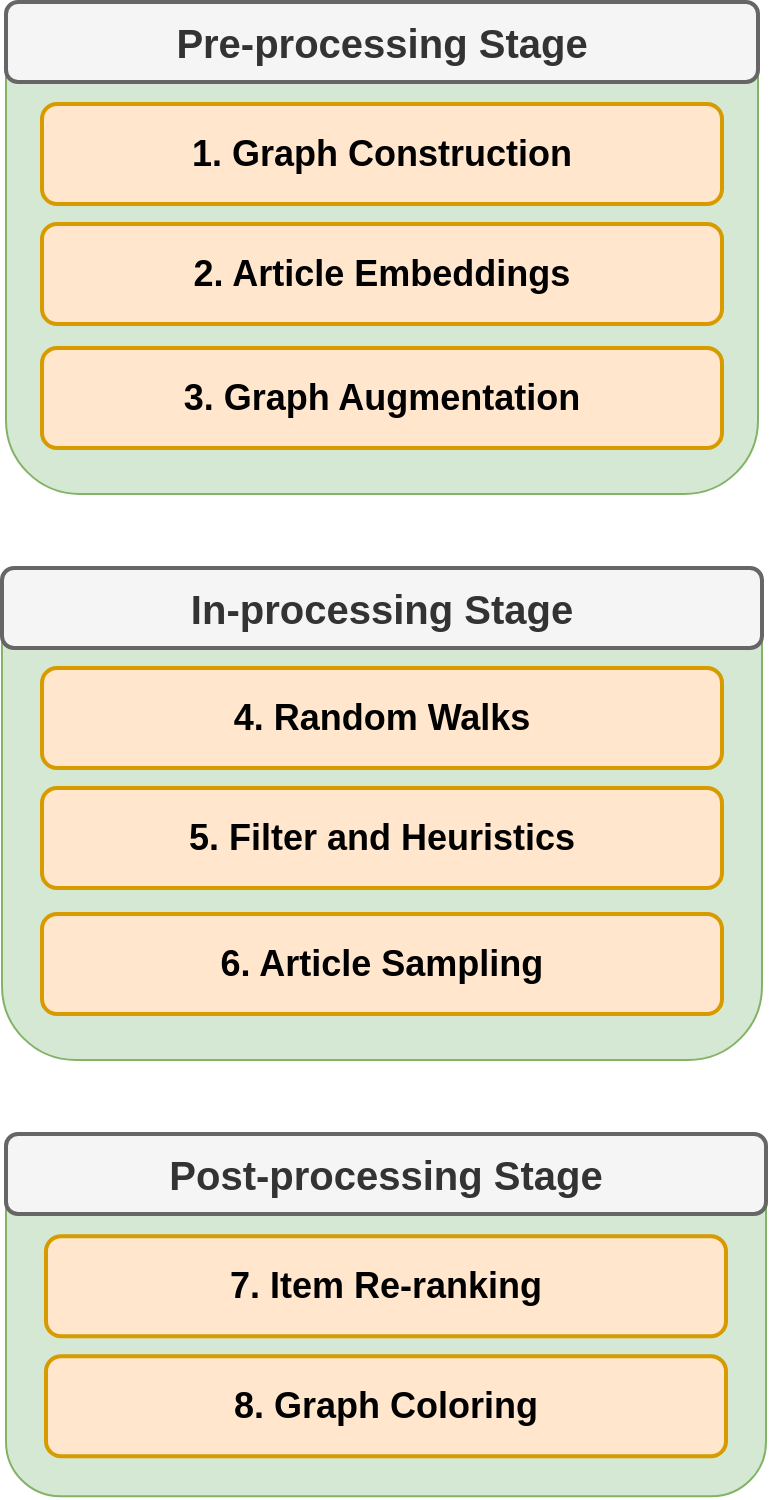 <mxfile version="28.1.2" pages="2">
  <diagram name="Page-1" id="v53bKYuC7yBzTNyNIc8t">
    <mxGraphModel dx="3227" dy="1602" grid="1" gridSize="10" guides="1" tooltips="1" connect="1" arrows="1" fold="1" page="1" pageScale="1" pageWidth="850" pageHeight="1100" math="0" shadow="0">
      <root>
        <mxCell id="0" />
        <mxCell id="1" parent="0" />
        <mxCell id="HIbShT7YJVeBAYEJPjFj-2" value="" style="rounded=1;whiteSpace=wrap;html=1;fillColor=#d5e8d4;strokeColor=#82b366;" parent="1" vertex="1">
          <mxGeometry x="-614" y="176" width="376" height="246" as="geometry" />
        </mxCell>
        <mxCell id="HIbShT7YJVeBAYEJPjFj-23" value="&lt;font style=&quot;font-size: 18px;&quot;&gt;&lt;b style=&quot;&quot;&gt;1. Graph Construction&lt;/b&gt;&lt;/font&gt;" style="rounded=1;whiteSpace=wrap;html=1;fillColor=#ffe6cc;strokeColor=#d79b00;strokeWidth=2;" parent="1" vertex="1">
          <mxGeometry x="-596" y="227" width="340" height="50" as="geometry" />
        </mxCell>
        <mxCell id="HIbShT7YJVeBAYEJPjFj-3" value="&lt;b&gt;&lt;font style=&quot;font-size: 20px;&quot;&gt;Pre-processing Stage&lt;/font&gt;&lt;/b&gt;" style="rounded=1;whiteSpace=wrap;html=1;fillColor=#f5f5f5;strokeColor=#666666;fontColor=#333333;strokeWidth=2;" parent="1" vertex="1">
          <mxGeometry x="-614" y="176" width="376" height="40" as="geometry" />
        </mxCell>
        <mxCell id="OQKY13Mx9PFGy3kPkDWF-4" value="&lt;font style=&quot;font-size: 18px;&quot;&gt;&lt;b style=&quot;&quot;&gt;2. Article Embeddings&lt;/b&gt;&lt;/font&gt;" style="rounded=1;whiteSpace=wrap;html=1;fillColor=#ffe6cc;strokeColor=#d79b00;strokeWidth=2;" parent="1" vertex="1">
          <mxGeometry x="-596" y="287" width="340" height="50" as="geometry" />
        </mxCell>
        <mxCell id="HIbShT7YJVeBAYEJPjFj-12" value="" style="rounded=1;whiteSpace=wrap;html=1;fillColor=#d5e8d4;strokeColor=#82b366;container=0;" parent="1" vertex="1">
          <mxGeometry x="-616" y="459" width="380" height="246" as="geometry" />
        </mxCell>
        <mxCell id="HIbShT7YJVeBAYEJPjFj-13" value="&lt;b&gt;&lt;font style=&quot;font-size: 20px;&quot;&gt;In-processing Stage&lt;/font&gt;&lt;/b&gt;" style="rounded=1;whiteSpace=wrap;html=1;fillColor=#f5f5f5;strokeColor=#666666;fontColor=#333333;strokeWidth=2;container=0;" parent="1" vertex="1">
          <mxGeometry x="-616" y="459" width="380" height="40" as="geometry" />
        </mxCell>
        <mxCell id="HIbShT7YJVeBAYEJPjFj-15" value="&lt;b&gt;&lt;font style=&quot;font-size: 18px;&quot;&gt;4. Random Walks&lt;/font&gt;&lt;/b&gt;" style="rounded=1;whiteSpace=wrap;html=1;fillColor=#ffe6cc;strokeColor=#d79b00;strokeWidth=2;container=0;" parent="1" vertex="1">
          <mxGeometry x="-596" y="509" width="340" height="50" as="geometry" />
        </mxCell>
        <mxCell id="HIbShT7YJVeBAYEJPjFj-16" value="&lt;b&gt;&lt;font&gt;&lt;font style=&quot;font-size: 18px;&quot;&gt;5. Filter and Heuristics&lt;/font&gt;&lt;/font&gt;&lt;/b&gt;" style="rounded=1;whiteSpace=wrap;html=1;fillColor=#ffe6cc;strokeColor=#d79b00;strokeWidth=2;container=0;" parent="1" vertex="1">
          <mxGeometry x="-596" y="569" width="340" height="50" as="geometry" />
        </mxCell>
        <mxCell id="OQKY13Mx9PFGy3kPkDWF-5" value="" style="rounded=1;whiteSpace=wrap;html=1;fillColor=#d5e8d4;strokeColor=#82b366;container=0;" parent="1" vertex="1">
          <mxGeometry x="-614" y="742" width="380" height="181.11" as="geometry" />
        </mxCell>
        <mxCell id="OQKY13Mx9PFGy3kPkDWF-6" value="&lt;b&gt;&lt;font style=&quot;font-size: 20px;&quot;&gt;Post-processing Stage&lt;/font&gt;&lt;/b&gt;" style="rounded=1;whiteSpace=wrap;html=1;fillColor=#f5f5f5;strokeColor=#666666;fontColor=#333333;strokeWidth=2;container=0;" parent="1" vertex="1">
          <mxGeometry x="-614" y="742" width="380" height="40" as="geometry" />
        </mxCell>
        <mxCell id="OQKY13Mx9PFGy3kPkDWF-13" value="&lt;b&gt;&lt;font style=&quot;font-size: 18px;&quot;&gt;7. Item Re-ranking&lt;/font&gt;&lt;/b&gt;" style="rounded=1;whiteSpace=wrap;html=1;fillColor=#ffe6cc;strokeColor=#d79b00;strokeWidth=2;container=0;" parent="1" vertex="1">
          <mxGeometry x="-594" y="793.11" width="340" height="50" as="geometry" />
        </mxCell>
        <mxCell id="OQKY13Mx9PFGy3kPkDWF-14" value="&lt;b&gt;&lt;font style=&quot;font-size: 18px;&quot;&gt;8. Graph Coloring&lt;/font&gt;&lt;/b&gt;" style="rounded=1;whiteSpace=wrap;html=1;fillColor=#ffe6cc;strokeColor=#d79b00;strokeWidth=2;container=0;" parent="1" vertex="1">
          <mxGeometry x="-594" y="853.11" width="340" height="50" as="geometry" />
        </mxCell>
        <mxCell id="2hg95qxzbS78gDlhSK9F-1" value="&lt;font style=&quot;font-size: 18px;&quot;&gt;&lt;b style=&quot;&quot;&gt;3. Graph Augmentation&lt;/b&gt;&lt;/font&gt;" style="rounded=1;whiteSpace=wrap;html=1;fillColor=#ffe6cc;strokeColor=#d79b00;strokeWidth=2;" vertex="1" parent="1">
          <mxGeometry x="-596" y="349" width="340" height="50" as="geometry" />
        </mxCell>
        <mxCell id="2hg95qxzbS78gDlhSK9F-2" value="&lt;font style=&quot;font-size: 18px;&quot;&gt;&lt;b style=&quot;&quot;&gt;6. Article Sampling&lt;/b&gt;&lt;/font&gt;" style="rounded=1;whiteSpace=wrap;html=1;fillColor=#ffe6cc;strokeColor=#d79b00;strokeWidth=2;" vertex="1" parent="1">
          <mxGeometry x="-596" y="632" width="340" height="50" as="geometry" />
        </mxCell>
      </root>
    </mxGraphModel>
  </diagram>
  <diagram id="zF98OjqiQ4ushLN_GH9x" name="Explainability">
    <mxGraphModel dx="1102" dy="642" grid="1" gridSize="10" guides="1" tooltips="1" connect="1" arrows="1" fold="1" page="1" pageScale="1" pageWidth="1100" pageHeight="850" math="0" shadow="0">
      <root>
        <mxCell id="ev6mtNF5K1_pZiudceaX-0" />
        <mxCell id="ev6mtNF5K1_pZiudceaX-1" parent="ev6mtNF5K1_pZiudceaX-0" />
      </root>
    </mxGraphModel>
  </diagram>
</mxfile>
